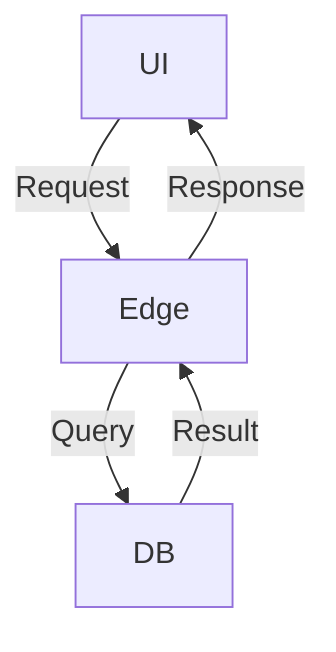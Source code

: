 %% compliance:ZeroFakeData %%
%% domain: app-source %%
%% reciprocal: [] %%
%% type: flowchart %%
%% title: UI-Edge Trace Flowchart %%
%% index: ../../../../tooling/end-state/index.md %%
flowchart TD
  UI[UI] -->|Request| Edge[Edge]
  Edge -->|Query| DB[DB]
  DB -->|Result| Edge
  Edge -->|Response| UI